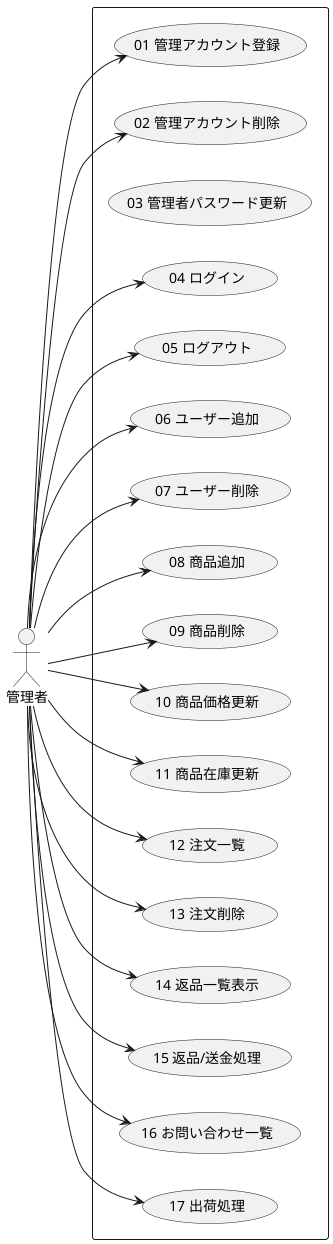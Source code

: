 @startuml
left to right direction
actor "管理者" as a1

rectangle {
    usecase "01 管理アカウント登録" as account
    usecase "02 管理アカウント削除" as del_account
    usecase "03 管理者パスワード更新" as change_pass
    usecase "04 ログイン" as login 
    usecase "05 ログアウト" as logout 
    usecase "06 ユーザー追加" as add_user
    usecase "07 ユーザー削除" as del_user
    usecase "08 商品追加" as add_product
    usecase "09 商品削除" as del_product
    usecase "10 商品価格更新" as change_price
    usecase "11 商品在庫更新" as change_nokori
    usecase "12 注文一覧" as disp_order
    usecase "13 注文削除" as del_order
    usecase "14 返品一覧表示" as cooling
    usecase "15 返品/送金処理" as deal_cooling
    usecase "16 お問い合わせ一覧" as disp_mail
    usecase "17 出荷処理" as donadona
}

a1 --> account
a1 --> del_account
a1 --> login
a1 --> logout
a1 --> add_user
a1 --> del_user
a1 --> add_product
a1 --> del_product
a1 --> change_price
a1 --> change_nokori
a1 --> disp_order
a1 --> del_order
a1 --> cooling
a1 --> deal_cooling
a1 --> disp_mail
a1 --> donadona


@enduml